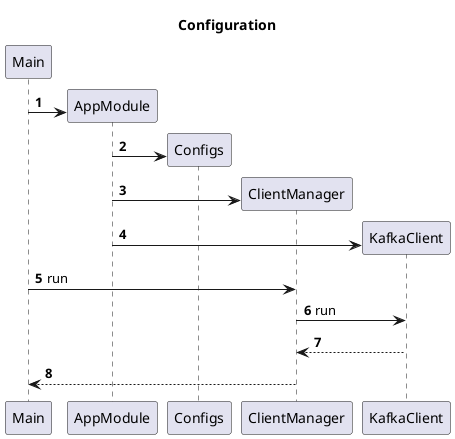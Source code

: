@startuml
title Configuration
autonumber

create Main

create AppModule
Main -> AppModule

create Configs
AppModule -> Configs

create ClientManager
AppModule -> ClientManager

create KafkaClient
AppModule -> KafkaClient

Main -> ClientManager: run

ClientManager -> KafkaClient: run
ClientManager <-- KafkaClient
Main <-- ClientManager

@enduml